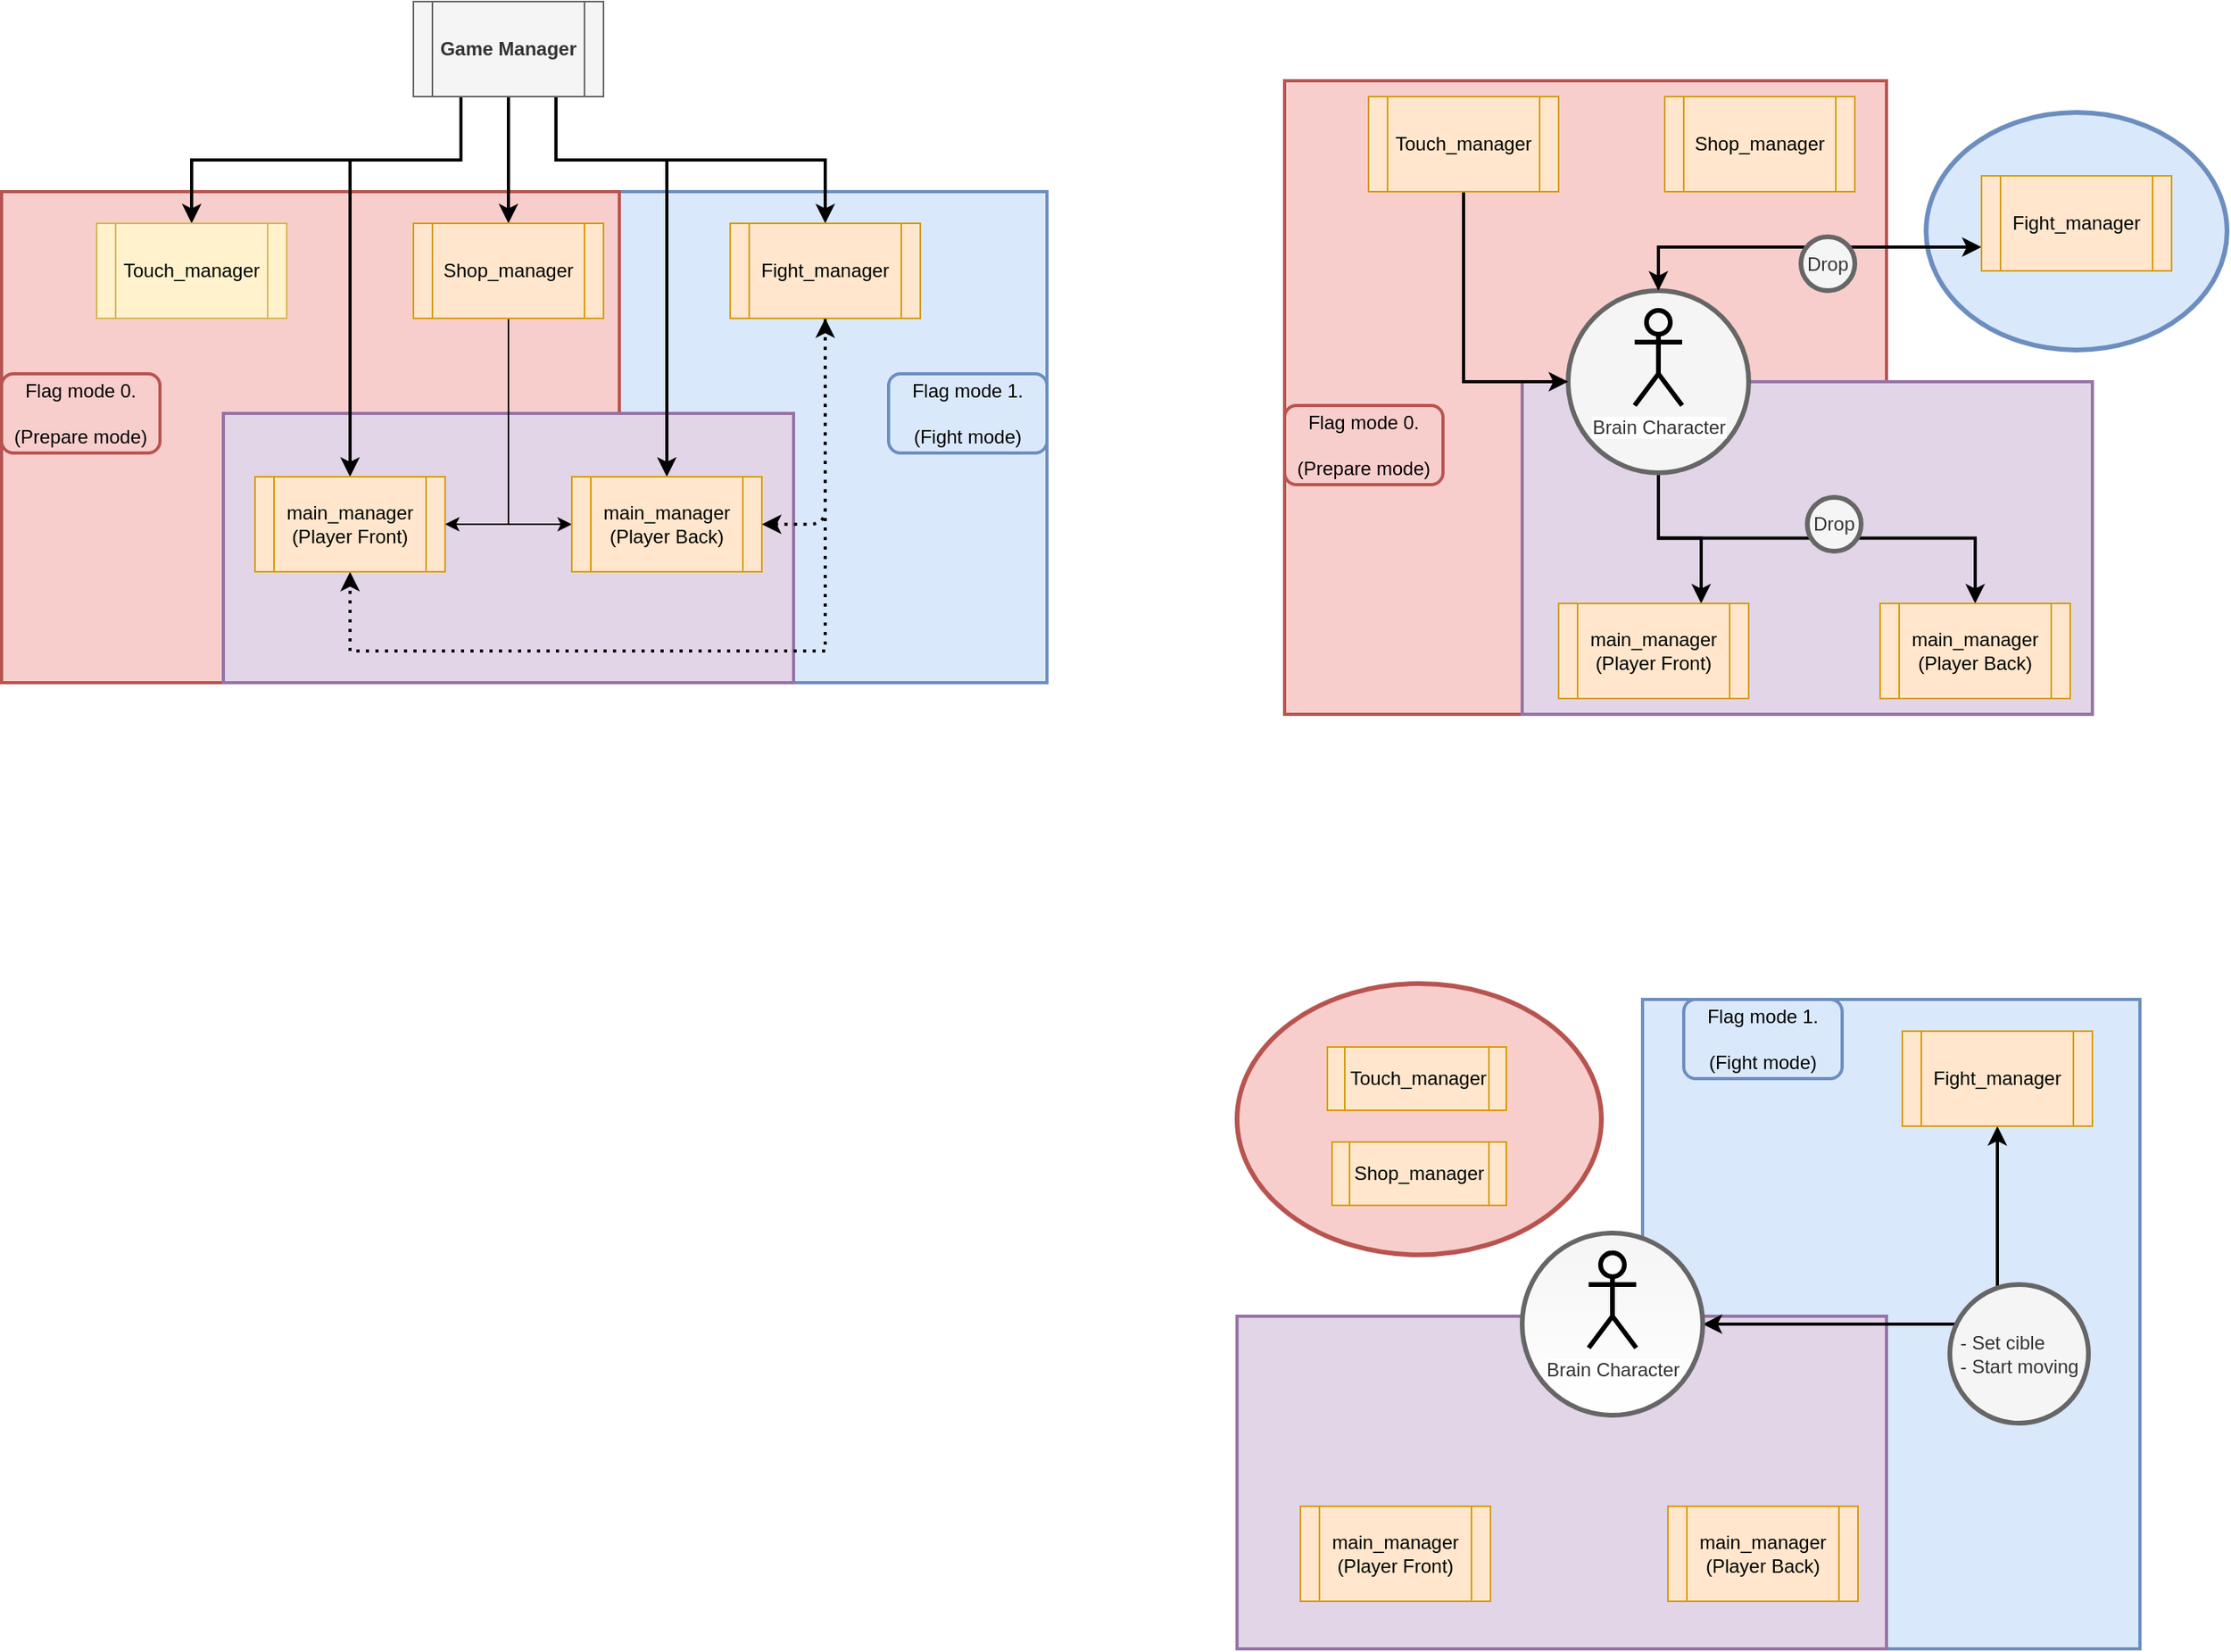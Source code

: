 <mxfile version="13.0.1" type="device"><diagram id="XExmw7tRVe645FU8Yc24" name="Page-1"><mxGraphModel dx="1056" dy="601" grid="1" gridSize="10" guides="1" tooltips="1" connect="1" arrows="1" fold="1" page="1" pageScale="1" pageWidth="827" pageHeight="1169" math="0" shadow="0"><root><mxCell id="0"/><mxCell id="1" parent="0"/><mxCell id="ZzT8Mxe7hFJzwvZmvCFW-68" value="" style="ellipse;whiteSpace=wrap;html=1;strokeColor=#6c8ebf;strokeWidth=3;fillColor=#dae8fc;" vertex="1" parent="1"><mxGeometry x="1315" y="130" width="190" height="150" as="geometry"/></mxCell><mxCell id="ZzT8Mxe7hFJzwvZmvCFW-41" value="" style="rounded=0;whiteSpace=wrap;html=1;strokeColor=#b85450;strokeWidth=2;fillColor=#f8cecc;" vertex="1" parent="1"><mxGeometry x="910" y="110" width="380" height="400" as="geometry"/></mxCell><mxCell id="ZzT8Mxe7hFJzwvZmvCFW-42" value="" style="rounded=0;whiteSpace=wrap;html=1;strokeColor=#9673a6;strokeWidth=2;fillColor=#e1d5e7;" vertex="1" parent="1"><mxGeometry x="1060" y="300" width="360" height="210" as="geometry"/></mxCell><mxCell id="ZzT8Mxe7hFJzwvZmvCFW-64" style="edgeStyle=orthogonalEdgeStyle;rounded=0;orthogonalLoop=1;jettySize=auto;html=1;exitX=0.5;exitY=1;exitDx=0;exitDy=0;entryX=0.75;entryY=0;entryDx=0;entryDy=0;strokeColor=#000000;strokeWidth=2;" edge="1" parent="1" source="ZzT8Mxe7hFJzwvZmvCFW-63" target="ZzT8Mxe7hFJzwvZmvCFW-49"><mxGeometry relative="1" as="geometry"/></mxCell><mxCell id="ZzT8Mxe7hFJzwvZmvCFW-65" style="edgeStyle=orthogonalEdgeStyle;rounded=0;orthogonalLoop=1;jettySize=auto;html=1;exitX=0.5;exitY=1;exitDx=0;exitDy=0;entryX=0.5;entryY=0;entryDx=0;entryDy=0;strokeColor=#000000;strokeWidth=2;" edge="1" parent="1" source="ZzT8Mxe7hFJzwvZmvCFW-63" target="ZzT8Mxe7hFJzwvZmvCFW-50"><mxGeometry relative="1" as="geometry"/></mxCell><mxCell id="ZzT8Mxe7hFJzwvZmvCFW-63" value="" style="ellipse;whiteSpace=wrap;html=1;strokeColor=#666666;strokeWidth=3;fillColor=#f5f5f5;fontColor=#333333;" vertex="1" parent="1"><mxGeometry x="1089" y="242.5" width="114" height="115" as="geometry"/></mxCell><mxCell id="ZzT8Mxe7hFJzwvZmvCFW-38" value="" style="rounded=0;whiteSpace=wrap;html=1;strokeColor=#6c8ebf;strokeWidth=2;fillColor=#dae8fc;" vertex="1" parent="1"><mxGeometry x="490" y="180" width="270" height="310" as="geometry"/></mxCell><mxCell id="ZzT8Mxe7hFJzwvZmvCFW-36" value="" style="rounded=0;whiteSpace=wrap;html=1;strokeColor=#b85450;strokeWidth=2;fillColor=#f8cecc;" vertex="1" parent="1"><mxGeometry x="100" y="180" width="390" height="310" as="geometry"/></mxCell><mxCell id="ZzT8Mxe7hFJzwvZmvCFW-37" value="" style="rounded=0;whiteSpace=wrap;html=1;strokeColor=#9673a6;strokeWidth=2;fillColor=#e1d5e7;" vertex="1" parent="1"><mxGeometry x="240" y="320" width="360" height="170" as="geometry"/></mxCell><mxCell id="ZzT8Mxe7hFJzwvZmvCFW-8" style="edgeStyle=orthogonalEdgeStyle;rounded=0;orthogonalLoop=1;jettySize=auto;html=1;exitX=0.5;exitY=1;exitDx=0;exitDy=0;entryX=0.5;entryY=0;entryDx=0;entryDy=0;strokeWidth=2;" edge="1" parent="1" source="ZzT8Mxe7hFJzwvZmvCFW-1" target="ZzT8Mxe7hFJzwvZmvCFW-3"><mxGeometry relative="1" as="geometry"/></mxCell><mxCell id="ZzT8Mxe7hFJzwvZmvCFW-9" style="edgeStyle=orthogonalEdgeStyle;rounded=0;orthogonalLoop=1;jettySize=auto;html=1;exitX=0.75;exitY=1;exitDx=0;exitDy=0;entryX=0.5;entryY=0;entryDx=0;entryDy=0;strokeWidth=2;" edge="1" parent="1" source="ZzT8Mxe7hFJzwvZmvCFW-1" target="ZzT8Mxe7hFJzwvZmvCFW-4"><mxGeometry relative="1" as="geometry"/></mxCell><mxCell id="ZzT8Mxe7hFJzwvZmvCFW-11" style="edgeStyle=orthogonalEdgeStyle;rounded=0;orthogonalLoop=1;jettySize=auto;html=1;exitX=0.25;exitY=1;exitDx=0;exitDy=0;entryX=0.5;entryY=0;entryDx=0;entryDy=0;strokeWidth=2;" edge="1" parent="1" source="ZzT8Mxe7hFJzwvZmvCFW-1" target="ZzT8Mxe7hFJzwvZmvCFW-6"><mxGeometry relative="1" as="geometry"><Array as="points"><mxPoint x="390" y="160"/><mxPoint x="320" y="160"/></Array></mxGeometry></mxCell><mxCell id="ZzT8Mxe7hFJzwvZmvCFW-12" style="edgeStyle=orthogonalEdgeStyle;rounded=0;orthogonalLoop=1;jettySize=auto;html=1;exitX=0.75;exitY=1;exitDx=0;exitDy=0;entryX=0.5;entryY=0;entryDx=0;entryDy=0;strokeWidth=2;" edge="1" parent="1" source="ZzT8Mxe7hFJzwvZmvCFW-1" target="ZzT8Mxe7hFJzwvZmvCFW-7"><mxGeometry relative="1" as="geometry"><Array as="points"><mxPoint x="450" y="160"/><mxPoint x="520" y="160"/></Array></mxGeometry></mxCell><mxCell id="ZzT8Mxe7hFJzwvZmvCFW-14" value="" style="edgeStyle=orthogonalEdgeStyle;rounded=0;orthogonalLoop=1;jettySize=auto;html=1;strokeWidth=2;entryX=0.5;entryY=0;entryDx=0;entryDy=0;exitX=0.25;exitY=1;exitDx=0;exitDy=0;" edge="1" parent="1" source="ZzT8Mxe7hFJzwvZmvCFW-1" target="ZzT8Mxe7hFJzwvZmvCFW-2"><mxGeometry relative="1" as="geometry"><mxPoint x="280" y="90" as="targetPoint"/></mxGeometry></mxCell><mxCell id="ZzT8Mxe7hFJzwvZmvCFW-1" value="&lt;b&gt;Game Manager&lt;/b&gt;" style="shape=process;whiteSpace=wrap;html=1;backgroundOutline=1;fillColor=#f5f5f5;strokeColor=#666666;fontColor=#333333;" vertex="1" parent="1"><mxGeometry x="360" y="60" width="120" height="60" as="geometry"/></mxCell><mxCell id="ZzT8Mxe7hFJzwvZmvCFW-2" value="Touch_manager" style="shape=process;whiteSpace=wrap;html=1;backgroundOutline=1;fillColor=#fff2cc;strokeColor=#d6b656;" vertex="1" parent="1"><mxGeometry x="160" y="200" width="120" height="60" as="geometry"/></mxCell><mxCell id="ZzT8Mxe7hFJzwvZmvCFW-34" style="edgeStyle=orthogonalEdgeStyle;rounded=0;orthogonalLoop=1;jettySize=auto;html=1;exitX=0.5;exitY=1;exitDx=0;exitDy=0;entryX=1;entryY=0.5;entryDx=0;entryDy=0;strokeColor=#000000;strokeWidth=1;" edge="1" parent="1" source="ZzT8Mxe7hFJzwvZmvCFW-3" target="ZzT8Mxe7hFJzwvZmvCFW-6"><mxGeometry relative="1" as="geometry"/></mxCell><mxCell id="ZzT8Mxe7hFJzwvZmvCFW-35" style="edgeStyle=orthogonalEdgeStyle;rounded=0;orthogonalLoop=1;jettySize=auto;html=1;exitX=0.5;exitY=1;exitDx=0;exitDy=0;entryX=0;entryY=0.5;entryDx=0;entryDy=0;strokeColor=#000000;strokeWidth=1;" edge="1" parent="1" source="ZzT8Mxe7hFJzwvZmvCFW-3" target="ZzT8Mxe7hFJzwvZmvCFW-7"><mxGeometry relative="1" as="geometry"/></mxCell><mxCell id="ZzT8Mxe7hFJzwvZmvCFW-3" value="Shop_manager" style="shape=process;whiteSpace=wrap;html=1;backgroundOutline=1;fillColor=#ffe6cc;strokeColor=#d79b00;" vertex="1" parent="1"><mxGeometry x="360" y="200" width="120" height="60" as="geometry"/></mxCell><mxCell id="ZzT8Mxe7hFJzwvZmvCFW-31" style="edgeStyle=orthogonalEdgeStyle;rounded=0;orthogonalLoop=1;jettySize=auto;html=1;exitX=0.5;exitY=1;exitDx=0;exitDy=0;entryX=0.5;entryY=1;entryDx=0;entryDy=0;dashed=1;strokeColor=#000000;strokeWidth=2;fillColor=#fff2cc;dashPattern=1 2;" edge="1" parent="1" source="ZzT8Mxe7hFJzwvZmvCFW-4" target="ZzT8Mxe7hFJzwvZmvCFW-6"><mxGeometry relative="1" as="geometry"><Array as="points"><mxPoint x="620" y="470"/><mxPoint x="320" y="470"/></Array></mxGeometry></mxCell><mxCell id="ZzT8Mxe7hFJzwvZmvCFW-4" value="Fight_manager" style="shape=process;whiteSpace=wrap;html=1;backgroundOutline=1;fillColor=#ffe6cc;strokeColor=#d79b00;" vertex="1" parent="1"><mxGeometry x="560" y="200" width="120" height="60" as="geometry"/></mxCell><mxCell id="ZzT8Mxe7hFJzwvZmvCFW-6" value="main_manager&lt;br&gt;(Player Front)" style="shape=process;whiteSpace=wrap;html=1;backgroundOutline=1;fillColor=#ffe6cc;strokeColor=#d79b00;" vertex="1" parent="1"><mxGeometry x="260" y="360" width="120" height="60" as="geometry"/></mxCell><mxCell id="ZzT8Mxe7hFJzwvZmvCFW-7" value="main_manager&lt;br&gt;(Player Back)" style="shape=process;whiteSpace=wrap;html=1;backgroundOutline=1;fillColor=#ffe6cc;strokeColor=#d79b00;" vertex="1" parent="1"><mxGeometry x="460" y="360" width="120" height="60" as="geometry"/></mxCell><mxCell id="ZzT8Mxe7hFJzwvZmvCFW-21" value="Flag mode 0.&lt;br&gt;&lt;br&gt;(Prepare mode)" style="rounded=1;whiteSpace=wrap;html=1;fillColor=#f8cecc;strokeColor=#b85450;strokeWidth=2;" vertex="1" parent="1"><mxGeometry x="100" y="295" width="100" height="50" as="geometry"/></mxCell><mxCell id="ZzT8Mxe7hFJzwvZmvCFW-22" value="Flag mode 1.&lt;br&gt;&lt;br&gt;(Fight mode)" style="rounded=1;whiteSpace=wrap;html=1;fillColor=#dae8fc;strokeColor=#6c8ebf;strokeWidth=2;" vertex="1" parent="1"><mxGeometry x="660" y="295" width="100" height="50" as="geometry"/></mxCell><mxCell id="ZzT8Mxe7hFJzwvZmvCFW-30" value="" style="endArrow=classic;startArrow=classic;html=1;dashed=1;strokeColor=#000000;strokeWidth=2;entryX=0.5;entryY=1;entryDx=0;entryDy=0;exitX=1;exitY=0.5;exitDx=0;exitDy=0;fillColor=#fff2cc;dashPattern=1 2;" edge="1" parent="1" source="ZzT8Mxe7hFJzwvZmvCFW-7" target="ZzT8Mxe7hFJzwvZmvCFW-4"><mxGeometry width="50" height="50" relative="1" as="geometry"><mxPoint x="630" y="360" as="sourcePoint"/><mxPoint x="680" y="310" as="targetPoint"/><Array as="points"><mxPoint x="620" y="390"/></Array></mxGeometry></mxCell><mxCell id="ZzT8Mxe7hFJzwvZmvCFW-40" value="" style="rounded=0;whiteSpace=wrap;html=1;strokeColor=#6c8ebf;strokeWidth=2;fillColor=#dae8fc;" vertex="1" parent="1"><mxGeometry x="1136" y="690" width="314" height="410" as="geometry"/></mxCell><mxCell id="ZzT8Mxe7hFJzwvZmvCFW-66" style="edgeStyle=orthogonalEdgeStyle;rounded=0;orthogonalLoop=1;jettySize=auto;html=1;exitX=0.5;exitY=1;exitDx=0;exitDy=0;entryX=0;entryY=0.5;entryDx=0;entryDy=0;strokeColor=#000000;strokeWidth=2;" edge="1" parent="1" source="ZzT8Mxe7hFJzwvZmvCFW-43" target="ZzT8Mxe7hFJzwvZmvCFW-63"><mxGeometry relative="1" as="geometry"/></mxCell><mxCell id="ZzT8Mxe7hFJzwvZmvCFW-43" value="Touch_manager" style="shape=process;whiteSpace=wrap;html=1;backgroundOutline=1;fillColor=#ffe6cc;strokeColor=#d79b00;" vertex="1" parent="1"><mxGeometry x="963" y="120" width="120" height="60" as="geometry"/></mxCell><mxCell id="ZzT8Mxe7hFJzwvZmvCFW-46" value="Shop_manager" style="shape=process;whiteSpace=wrap;html=1;backgroundOutline=1;fillColor=#ffe6cc;strokeColor=#d79b00;" vertex="1" parent="1"><mxGeometry x="1150" y="120" width="120" height="60" as="geometry"/></mxCell><mxCell id="ZzT8Mxe7hFJzwvZmvCFW-49" value="main_manager&lt;br&gt;(Player Front)" style="shape=process;whiteSpace=wrap;html=1;backgroundOutline=1;fillColor=#ffe6cc;strokeColor=#d79b00;" vertex="1" parent="1"><mxGeometry x="1083" y="440" width="120" height="60" as="geometry"/></mxCell><mxCell id="ZzT8Mxe7hFJzwvZmvCFW-50" value="main_manager&lt;br&gt;(Player Back)" style="shape=process;whiteSpace=wrap;html=1;backgroundOutline=1;fillColor=#ffe6cc;strokeColor=#d79b00;" vertex="1" parent="1"><mxGeometry x="1286" y="440" width="120" height="60" as="geometry"/></mxCell><mxCell id="ZzT8Mxe7hFJzwvZmvCFW-51" value="Flag mode 0.&lt;br&gt;&lt;br&gt;(Prepare mode)" style="rounded=1;whiteSpace=wrap;html=1;fillColor=#f8cecc;strokeColor=#b85450;strokeWidth=2;" vertex="1" parent="1"><mxGeometry x="910" y="315" width="100" height="50" as="geometry"/></mxCell><mxCell id="ZzT8Mxe7hFJzwvZmvCFW-58" value="" style="rounded=0;whiteSpace=wrap;html=1;strokeColor=#9673a6;strokeWidth=2;fillColor=#e1d5e7;" vertex="1" parent="1"><mxGeometry x="880" y="890" width="410" height="210" as="geometry"/></mxCell><mxCell id="ZzT8Mxe7hFJzwvZmvCFW-59" value="main_manager&lt;br&gt;(Player Front)" style="shape=process;whiteSpace=wrap;html=1;backgroundOutline=1;fillColor=#ffe6cc;strokeColor=#d79b00;" vertex="1" parent="1"><mxGeometry x="920" y="1010" width="120" height="60" as="geometry"/></mxCell><mxCell id="ZzT8Mxe7hFJzwvZmvCFW-60" value="main_manager&lt;br&gt;(Player Back)" style="shape=process;whiteSpace=wrap;html=1;backgroundOutline=1;fillColor=#ffe6cc;strokeColor=#d79b00;" vertex="1" parent="1"><mxGeometry x="1152" y="1010" width="120" height="60" as="geometry"/></mxCell><mxCell id="ZzT8Mxe7hFJzwvZmvCFW-81" style="edgeStyle=orthogonalEdgeStyle;rounded=0;orthogonalLoop=1;jettySize=auto;html=1;exitX=0.5;exitY=1;exitDx=0;exitDy=0;entryX=1;entryY=0.5;entryDx=0;entryDy=0;startArrow=classic;startFill=1;strokeColor=#000000;strokeWidth=2;" edge="1" parent="1" source="ZzT8Mxe7hFJzwvZmvCFW-61" target="ZzT8Mxe7hFJzwvZmvCFW-75"><mxGeometry relative="1" as="geometry"/></mxCell><mxCell id="ZzT8Mxe7hFJzwvZmvCFW-61" value="Fight_manager" style="shape=process;whiteSpace=wrap;html=1;backgroundOutline=1;fillColor=#ffe6cc;strokeColor=#d79b00;" vertex="1" parent="1"><mxGeometry x="1300" y="710" width="120" height="60" as="geometry"/></mxCell><mxCell id="ZzT8Mxe7hFJzwvZmvCFW-62" value="Flag mode 1.&lt;br&gt;&lt;br&gt;(Fight mode)" style="rounded=1;whiteSpace=wrap;html=1;fillColor=#dae8fc;strokeColor=#6c8ebf;strokeWidth=2;" vertex="1" parent="1"><mxGeometry x="1162" y="690" width="100" height="50" as="geometry"/></mxCell><mxCell id="ZzT8Mxe7hFJzwvZmvCFW-39" value="&lt;div style=&quot;text-align: justify&quot;&gt;Brain Character&lt;/div&gt;" style="shape=umlActor;verticalLabelPosition=bottom;labelBackgroundColor=#ffffff;verticalAlign=top;html=1;outlineConnect=0;strokeColor=#000000;strokeWidth=3;fillColor=#f5f5f5;fontColor=#333333;" vertex="1" parent="1"><mxGeometry x="1131" y="255" width="30" height="60" as="geometry"/></mxCell><mxCell id="ZzT8Mxe7hFJzwvZmvCFW-71" style="edgeStyle=orthogonalEdgeStyle;rounded=0;orthogonalLoop=1;jettySize=auto;html=1;exitX=0;exitY=0.75;exitDx=0;exitDy=0;entryX=0.5;entryY=0;entryDx=0;entryDy=0;strokeColor=#000000;strokeWidth=2;startArrow=classic;startFill=1;" edge="1" parent="1" source="ZzT8Mxe7hFJzwvZmvCFW-67" target="ZzT8Mxe7hFJzwvZmvCFW-63"><mxGeometry relative="1" as="geometry"/></mxCell><mxCell id="ZzT8Mxe7hFJzwvZmvCFW-67" value="Fight_manager" style="shape=process;whiteSpace=wrap;html=1;backgroundOutline=1;fillColor=#ffe6cc;strokeColor=#d79b00;" vertex="1" parent="1"><mxGeometry x="1350" y="170" width="120" height="60" as="geometry"/></mxCell><mxCell id="ZzT8Mxe7hFJzwvZmvCFW-72" value="Drop" style="ellipse;whiteSpace=wrap;html=1;aspect=fixed;strokeColor=#666666;strokeWidth=3;fillColor=#f5f5f5;fontColor=#333333;" vertex="1" parent="1"><mxGeometry x="1240" y="373" width="34" height="34" as="geometry"/></mxCell><mxCell id="ZzT8Mxe7hFJzwvZmvCFW-74" value="Drop" style="ellipse;whiteSpace=wrap;html=1;aspect=fixed;strokeColor=#666666;strokeWidth=3;fillColor=#f5f5f5;fontColor=#333333;" vertex="1" parent="1"><mxGeometry x="1236" y="208.5" width="34" height="34" as="geometry"/></mxCell><mxCell id="ZzT8Mxe7hFJzwvZmvCFW-75" value="" style="ellipse;whiteSpace=wrap;html=1;strokeColor=#666666;strokeWidth=3;fillColor=#f5f5f5;fontColor=#333333;gradientColor=#ffffff;" vertex="1" parent="1"><mxGeometry x="1060" y="837.5" width="114" height="115" as="geometry"/></mxCell><mxCell id="ZzT8Mxe7hFJzwvZmvCFW-76" value="&lt;div style=&quot;text-align: justify&quot;&gt;Brain Character&lt;/div&gt;" style="shape=umlActor;verticalLabelPosition=bottom;labelBackgroundColor=#ffffff;verticalAlign=top;html=1;outlineConnect=0;strokeColor=#000000;strokeWidth=3;fillColor=#f5f5f5;fontColor=#333333;gradientColor=#ffffff;" vertex="1" parent="1"><mxGeometry x="1102" y="850" width="30" height="60" as="geometry"/></mxCell><mxCell id="ZzT8Mxe7hFJzwvZmvCFW-77" value="" style="ellipse;whiteSpace=wrap;html=1;strokeColor=#b85450;strokeWidth=3;fillColor=#f8cecc;" vertex="1" parent="1"><mxGeometry x="880" y="680" width="230" height="171.25" as="geometry"/></mxCell><mxCell id="ZzT8Mxe7hFJzwvZmvCFW-79" value="Touch_manager" style="shape=process;whiteSpace=wrap;html=1;backgroundOutline=1;fillColor=#ffe6cc;strokeColor=#d79b00;" vertex="1" parent="1"><mxGeometry x="937" y="720" width="113" height="40" as="geometry"/></mxCell><mxCell id="ZzT8Mxe7hFJzwvZmvCFW-80" value="Shop_manager" style="shape=process;whiteSpace=wrap;html=1;backgroundOutline=1;fillColor=#ffe6cc;strokeColor=#d79b00;" vertex="1" parent="1"><mxGeometry x="940" y="780" width="110" height="40" as="geometry"/></mxCell><mxCell id="ZzT8Mxe7hFJzwvZmvCFW-83" value="&lt;div style=&quot;text-align: justify&quot;&gt;&lt;span&gt;- Set cible&lt;/span&gt;&lt;/div&gt;&lt;div style=&quot;text-align: justify&quot;&gt;&lt;span&gt;- Start moving&lt;/span&gt;&lt;/div&gt;" style="ellipse;whiteSpace=wrap;html=1;aspect=fixed;strokeColor=#666666;strokeWidth=3;fillColor=#f5f5f5;fontColor=#333333;" vertex="1" parent="1"><mxGeometry x="1330" y="870" width="87.5" height="87.5" as="geometry"/></mxCell></root></mxGraphModel></diagram></mxfile>